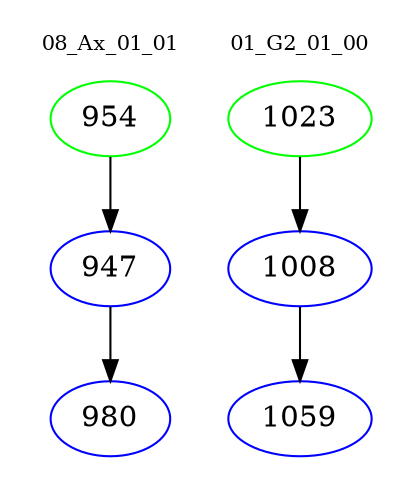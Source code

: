 digraph{
subgraph cluster_0 {
color = white
label = "08_Ax_01_01";
fontsize=10;
T0_954 [label="954", color="green"]
T0_954 -> T0_947 [color="black"]
T0_947 [label="947", color="blue"]
T0_947 -> T0_980 [color="black"]
T0_980 [label="980", color="blue"]
}
subgraph cluster_1 {
color = white
label = "01_G2_01_00";
fontsize=10;
T1_1023 [label="1023", color="green"]
T1_1023 -> T1_1008 [color="black"]
T1_1008 [label="1008", color="blue"]
T1_1008 -> T1_1059 [color="black"]
T1_1059 [label="1059", color="blue"]
}
}
